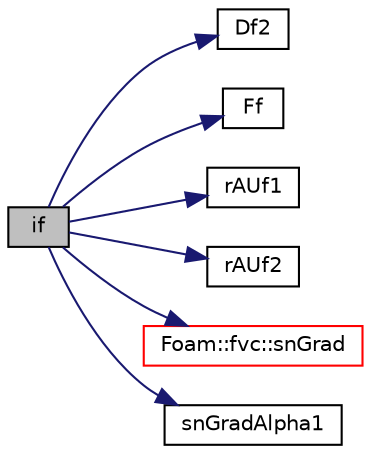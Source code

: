 digraph "if"
{
  bgcolor="transparent";
  edge [fontname="Helvetica",fontsize="10",labelfontname="Helvetica",labelfontsize="10"];
  node [fontname="Helvetica",fontsize="10",shape=record];
  rankdir="LR";
  Node1 [label="if",height=0.2,width=0.4,color="black", fillcolor="grey75", style="filled", fontcolor="black"];
  Node1 -> Node2 [color="midnightblue",fontsize="10",style="solid",fontname="Helvetica"];
  Node2 [label="Df2",height=0.2,width=0.4,color="black",URL="$a03068.html#a063018f0fb0c044d15c8cc81721ee1eb"];
  Node1 -> Node3 [color="midnightblue",fontsize="10",style="solid",fontname="Helvetica"];
  Node3 [label="Ff",height=0.2,width=0.4,color="black",URL="$a03068.html#ab6163be8b61b7ebb8c44abbe3d33fd00"];
  Node1 -> Node4 [color="midnightblue",fontsize="10",style="solid",fontname="Helvetica"];
  Node4 [label="rAUf1",height=0.2,width=0.4,color="black",URL="$a03068.html#af31cf73e8d316a6188f40d45cb1f191d"];
  Node1 -> Node5 [color="midnightblue",fontsize="10",style="solid",fontname="Helvetica"];
  Node5 [label="rAUf2",height=0.2,width=0.4,color="black",URL="$a03068.html#ab3722b38def952d21d9de4a6d962169a"];
  Node1 -> Node6 [color="midnightblue",fontsize="10",style="solid",fontname="Helvetica"];
  Node6 [label="Foam::fvc::snGrad",height=0.2,width=0.4,color="red",URL="$a11009.html#a15da734ee906cb52cf17937ab84c41a0"];
  Node1 -> Node7 [color="midnightblue",fontsize="10",style="solid",fontname="Helvetica"];
  Node7 [label="snGradAlpha1",height=0.2,width=0.4,color="black",URL="$a03067.html#a9ad08a93fd578a856c12ac94a7cf1f0d"];
}
